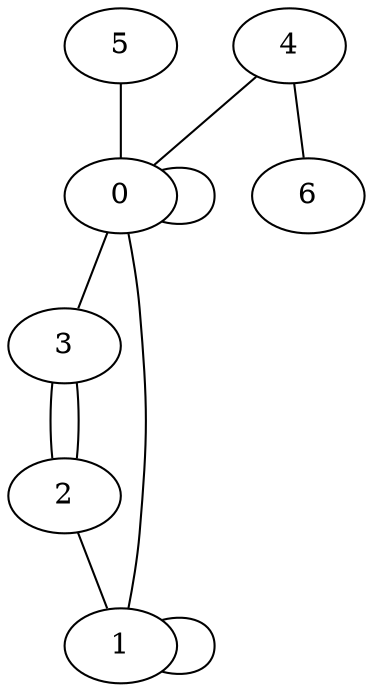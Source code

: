 graph G {
0;
1;
2;
3;
4;
5;
6;
1--1 ;
2--1 ;
3--2 ;
4--6 ;
4--0 ;
1--0 ;
0--3 ;
5--0 ;
2--3 ;
0--0 ;
}
